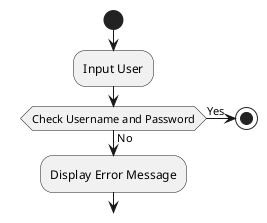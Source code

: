 
@startuml

@startuml
start
:Input User;
if (Check Username and Password) then (No)
  :Display Error Message;
else (Yes)
  stop
endif
@enduml




@startuml
start
:User enters their username and password;
:User inputs are checked against stored credentials;
if (Valid Credentials) then (Yes)
  :Display success message: "Login successful!";
else (No)
  :Display error message: "Login failed. Invalid credentials.";
endif
stop
@enduml







@startuml
start
:User enters username and password;
if (Check against steored credentials) then (Valid)
  :Load user profile;
  if (Profile loaded successfully) then (Yes)
    :Display success message: "Login successful!";
  else (No)
    :Display error message: "Error loading profile. Please try again.";
  endif
else (Invalid)
  :Display error message: "Login failed. Invalid credentials.";
endif
stop
@enduml



@startuml
start
:Gebruiker klikt op "Inloggen";
:Voer gebruikersnaam en wachtwoord in;
if (Inloggegevens correct?) then (Ja)
  :Gebruiker ingelogd;
  :Toon welkomstbericht;
else (Nee)
  :Toon foutmelding "Onjuiste inloggegevens";
endif
stop
@enduml